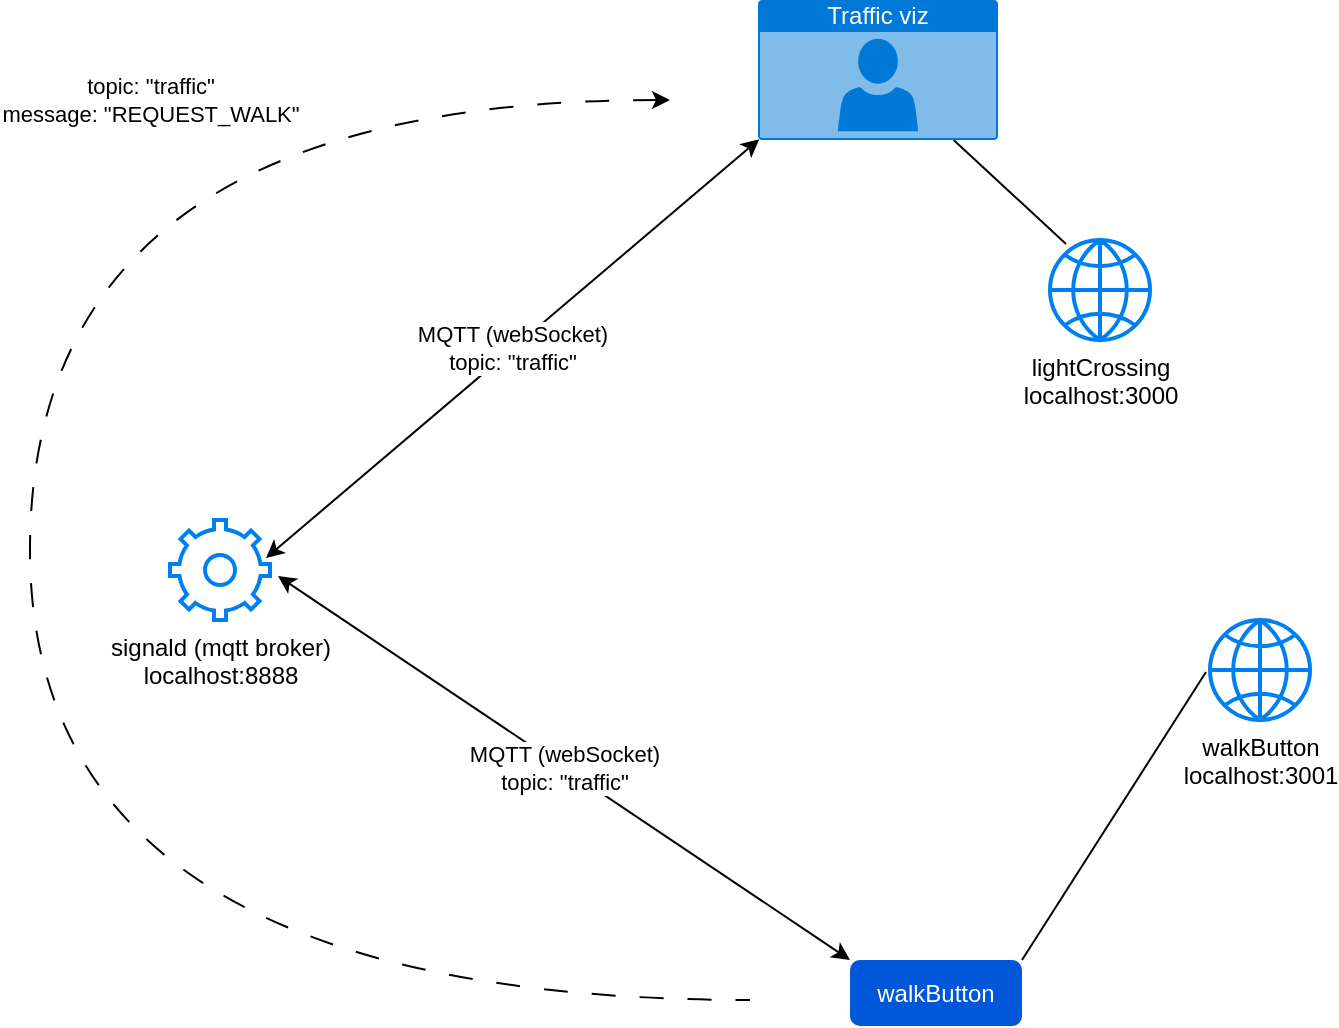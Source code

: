 <mxfile version="21.7.2" type="device">
  <diagram name="Page-1" id="MqNkPJ5JuF-cwX9RQ_ps">
    <mxGraphModel dx="990" dy="670" grid="1" gridSize="10" guides="1" tooltips="1" connect="1" arrows="1" fold="1" page="1" pageScale="1" pageWidth="827" pageHeight="1169" math="0" shadow="0">
      <root>
        <mxCell id="0" />
        <mxCell id="1" parent="0" />
        <mxCell id="WySMhe_hh8-ioj-uT7Xy-4" value="&lt;div&gt;MQTT (webSocket)&lt;br&gt;&lt;/div&gt;&lt;div&gt;topic: &quot;traffic&quot;&lt;br&gt;&lt;/div&gt;" style="edgeStyle=none;rounded=0;orthogonalLoop=1;jettySize=auto;html=1;entryX=0.96;entryY=0.38;entryDx=0;entryDy=0;entryPerimeter=0;exitX=0.005;exitY=0.995;exitDx=0;exitDy=0;exitPerimeter=0;endArrow=classic;endFill=1;startArrow=classic;startFill=1;" edge="1" parent="1" source="WySMhe_hh8-ioj-uT7Xy-6" target="WySMhe_hh8-ioj-uT7Xy-3">
          <mxGeometry relative="1" as="geometry">
            <mxPoint x="390" y="110" as="sourcePoint" />
          </mxGeometry>
        </mxCell>
        <mxCell id="WySMhe_hh8-ioj-uT7Xy-1" value="&lt;div&gt;lightCrossing&lt;br&gt;&lt;/div&gt;&lt;div&gt;localhost:3000&lt;/div&gt;" style="html=1;verticalLabelPosition=bottom;align=center;labelBackgroundColor=#ffffff;verticalAlign=top;strokeWidth=2;strokeColor=#0080F0;shadow=0;dashed=0;shape=mxgraph.ios7.icons.globe;" vertex="1" parent="1">
          <mxGeometry x="560" y="140" width="50" height="50" as="geometry" />
        </mxCell>
        <mxCell id="WySMhe_hh8-ioj-uT7Xy-2" value="&lt;div&gt;walkButton&lt;br&gt;&lt;/div&gt;&lt;div&gt;localhost:3001&lt;/div&gt;" style="html=1;verticalLabelPosition=bottom;align=center;labelBackgroundColor=#ffffff;verticalAlign=top;strokeWidth=2;strokeColor=#0080F0;shadow=0;dashed=0;shape=mxgraph.ios7.icons.globe;" vertex="1" parent="1">
          <mxGeometry x="640" y="330" width="50" height="50" as="geometry" />
        </mxCell>
        <mxCell id="WySMhe_hh8-ioj-uT7Xy-3" value="&lt;div&gt;signald (mqtt broker)&lt;/div&gt;&lt;div&gt;localhost:8888&lt;br&gt;&lt;/div&gt;" style="html=1;verticalLabelPosition=bottom;align=center;labelBackgroundColor=#ffffff;verticalAlign=top;strokeWidth=2;strokeColor=#0080F0;shadow=0;dashed=0;shape=mxgraph.ios7.icons.settings;" vertex="1" parent="1">
          <mxGeometry x="120" y="280" width="50" height="50" as="geometry" />
        </mxCell>
        <mxCell id="WySMhe_hh8-ioj-uT7Xy-7" style="edgeStyle=none;rounded=0;orthogonalLoop=1;jettySize=auto;html=1;entryX=0.16;entryY=0.04;entryDx=0;entryDy=0;entryPerimeter=0;endArrow=none;endFill=0;" edge="1" parent="1" source="WySMhe_hh8-ioj-uT7Xy-6" target="WySMhe_hh8-ioj-uT7Xy-1">
          <mxGeometry relative="1" as="geometry" />
        </mxCell>
        <mxCell id="WySMhe_hh8-ioj-uT7Xy-12" value="&lt;div&gt;topic: &quot;traffic&quot;&lt;/div&gt;&lt;div&gt;message: &quot;REQUEST_WALK&quot;&lt;br&gt;&lt;/div&gt;" style="edgeStyle=orthogonalEdgeStyle;rounded=0;orthogonalLoop=1;jettySize=auto;html=1;elbow=vertical;curved=1;startArrow=classic;startFill=1;dashed=1;dashPattern=12 12;endArrow=none;endFill=0;" edge="1" parent="1">
          <mxGeometry x="-0.54" relative="1" as="geometry">
            <mxPoint x="410" y="520" as="targetPoint" />
            <mxPoint x="370" y="70" as="sourcePoint" />
            <Array as="points">
              <mxPoint x="50" y="70" />
              <mxPoint x="50" y="520" />
            </Array>
            <mxPoint as="offset" />
          </mxGeometry>
        </mxCell>
        <mxCell id="WySMhe_hh8-ioj-uT7Xy-6" value="&lt;div&gt;Traffic viz&lt;/div&gt;" style="html=1;whiteSpace=wrap;strokeColor=none;fillColor=#0079D6;labelPosition=center;verticalLabelPosition=middle;verticalAlign=top;align=center;fontSize=12;outlineConnect=0;spacingTop=-6;fontColor=#FFFFFF;sketch=0;shape=mxgraph.sitemap.user;" vertex="1" parent="1">
          <mxGeometry x="414" y="20" width="120" height="70" as="geometry" />
        </mxCell>
        <mxCell id="WySMhe_hh8-ioj-uT7Xy-8" value="&lt;div&gt;MQTT (webSocket)&lt;br&gt;&lt;/div&gt;&lt;div&gt;topic: &quot;traffic&quot;&lt;br&gt;&lt;/div&gt;" style="edgeStyle=none;rounded=0;orthogonalLoop=1;jettySize=auto;html=1;entryX=1.08;entryY=0.56;entryDx=0;entryDy=0;entryPerimeter=0;exitX=0;exitY=0;exitDx=0;exitDy=0;endArrow=classic;endFill=1;startArrow=classic;startFill=1;" edge="1" parent="1" source="WySMhe_hh8-ioj-uT7Xy-11" target="WySMhe_hh8-ioj-uT7Xy-3">
          <mxGeometry relative="1" as="geometry">
            <mxPoint x="440.6" y="500.35" as="sourcePoint" />
            <mxPoint x="180" y="479" as="targetPoint" />
          </mxGeometry>
        </mxCell>
        <mxCell id="WySMhe_hh8-ioj-uT7Xy-10" style="edgeStyle=none;rounded=0;orthogonalLoop=1;jettySize=auto;html=1;entryX=1;entryY=0;entryDx=0;entryDy=0;endArrow=none;endFill=0;exitX=-0.04;exitY=0.52;exitDx=0;exitDy=0;exitPerimeter=0;" edge="1" parent="1" source="WySMhe_hh8-ioj-uT7Xy-2" target="WySMhe_hh8-ioj-uT7Xy-11">
          <mxGeometry relative="1" as="geometry">
            <mxPoint x="460" y="300" as="sourcePoint" />
            <mxPoint x="559.4" y="500.35" as="targetPoint" />
          </mxGeometry>
        </mxCell>
        <mxCell id="WySMhe_hh8-ioj-uT7Xy-11" value="&lt;div&gt;walkButton&lt;/div&gt;" style="rounded=1;fillColor=#0057D8;strokeColor=none;html=1;whiteSpace=wrap;fontColor=#ffffff;align=center;verticalAlign=middle;fontStyle=0;fontSize=12;sketch=0;" vertex="1" parent="1">
          <mxGeometry x="460" y="500" width="86" height="33" as="geometry" />
        </mxCell>
      </root>
    </mxGraphModel>
  </diagram>
</mxfile>

